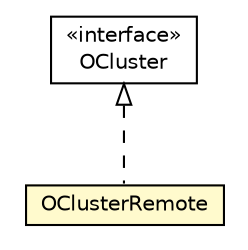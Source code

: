 #!/usr/local/bin/dot
#
# Class diagram 
# Generated by UMLGraph version R5_6-24-gf6e263 (http://www.umlgraph.org/)
#

digraph G {
	edge [fontname="Helvetica",fontsize=10,labelfontname="Helvetica",labelfontsize=10];
	node [fontname="Helvetica",fontsize=10,shape=plaintext];
	nodesep=0.25;
	ranksep=0.5;
	// com.orientechnologies.orient.core.storage.OCluster
	c935882 [label=<<table title="com.orientechnologies.orient.core.storage.OCluster" border="0" cellborder="1" cellspacing="0" cellpadding="2" port="p" href="../../core/storage/OCluster.html">
		<tr><td><table border="0" cellspacing="0" cellpadding="1">
<tr><td align="center" balign="center"> &#171;interface&#187; </td></tr>
<tr><td align="center" balign="center"> OCluster </td></tr>
		</table></td></tr>
		</table>>, URL="../../core/storage/OCluster.html", fontname="Helvetica", fontcolor="black", fontsize=10.0];
	// com.orientechnologies.orient.client.remote.OClusterRemote
	c936297 [label=<<table title="com.orientechnologies.orient.client.remote.OClusterRemote" border="0" cellborder="1" cellspacing="0" cellpadding="2" port="p" bgcolor="lemonChiffon" href="./OClusterRemote.html">
		<tr><td><table border="0" cellspacing="0" cellpadding="1">
<tr><td align="center" balign="center"> OClusterRemote </td></tr>
		</table></td></tr>
		</table>>, URL="./OClusterRemote.html", fontname="Helvetica", fontcolor="black", fontsize=10.0];
	//com.orientechnologies.orient.client.remote.OClusterRemote implements com.orientechnologies.orient.core.storage.OCluster
	c935882:p -> c936297:p [dir=back,arrowtail=empty,style=dashed];
}

